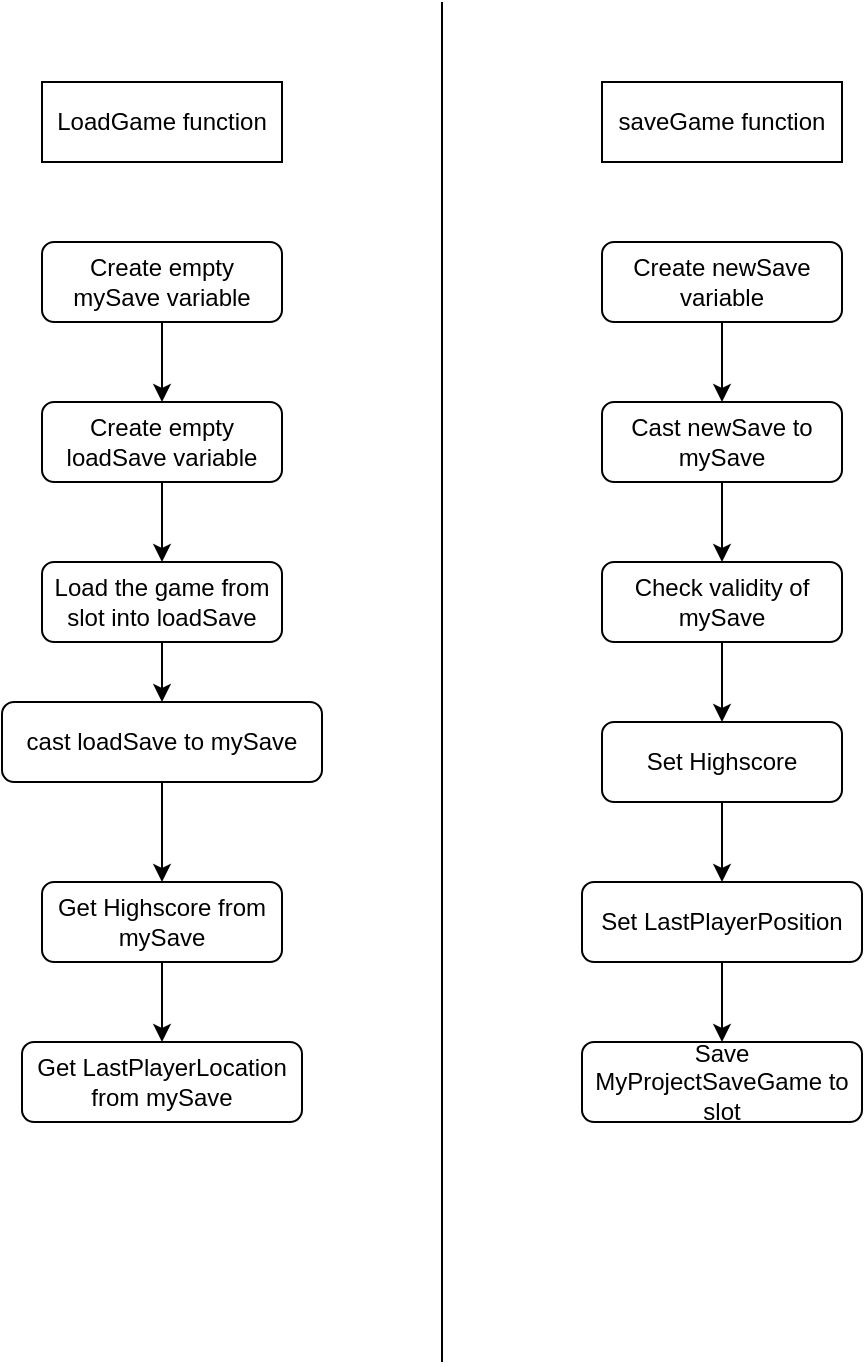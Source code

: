 <mxfile version="24.7.7">
  <diagram id="C5RBs43oDa-KdzZeNtuy" name="Page-1">
    <mxGraphModel dx="1434" dy="780" grid="1" gridSize="10" guides="1" tooltips="1" connect="1" arrows="1" fold="1" page="1" pageScale="1" pageWidth="827" pageHeight="1169" math="0" shadow="0">
      <root>
        <mxCell id="WIyWlLk6GJQsqaUBKTNV-0" />
        <mxCell id="WIyWlLk6GJQsqaUBKTNV-1" parent="WIyWlLk6GJQsqaUBKTNV-0" />
        <mxCell id="ogkn3nqbPo5O1q_PO7xc-15" value="" style="edgeStyle=orthogonalEdgeStyle;rounded=0;orthogonalLoop=1;jettySize=auto;html=1;" parent="WIyWlLk6GJQsqaUBKTNV-1" source="WIyWlLk6GJQsqaUBKTNV-3" target="ogkn3nqbPo5O1q_PO7xc-14" edge="1">
          <mxGeometry relative="1" as="geometry" />
        </mxCell>
        <mxCell id="WIyWlLk6GJQsqaUBKTNV-3" value="Create empty mySave variable" style="rounded=1;whiteSpace=wrap;html=1;fontSize=12;glass=0;strokeWidth=1;shadow=0;" parent="WIyWlLk6GJQsqaUBKTNV-1" vertex="1">
          <mxGeometry x="120" y="120" width="120" height="40" as="geometry" />
        </mxCell>
        <mxCell id="ogkn3nqbPo5O1q_PO7xc-4" value="LoadGame function" style="rounded=0;whiteSpace=wrap;html=1;" parent="WIyWlLk6GJQsqaUBKTNV-1" vertex="1">
          <mxGeometry x="120" y="40" width="120" height="40" as="geometry" />
        </mxCell>
        <mxCell id="TE2q3S_GyHBpz-gPKg_0-25" style="edgeStyle=orthogonalEdgeStyle;rounded=0;orthogonalLoop=1;jettySize=auto;html=1;exitX=0.5;exitY=1;exitDx=0;exitDy=0;entryX=0.5;entryY=0;entryDx=0;entryDy=0;" edge="1" parent="WIyWlLk6GJQsqaUBKTNV-1" source="ogkn3nqbPo5O1q_PO7xc-14" target="ogkn3nqbPo5O1q_PO7xc-18">
          <mxGeometry relative="1" as="geometry" />
        </mxCell>
        <mxCell id="ogkn3nqbPo5O1q_PO7xc-14" value="Create empty loadSave variable" style="whiteSpace=wrap;html=1;rounded=1;glass=0;strokeWidth=1;shadow=0;" parent="WIyWlLk6GJQsqaUBKTNV-1" vertex="1">
          <mxGeometry x="120" y="200" width="120" height="40" as="geometry" />
        </mxCell>
        <mxCell id="TE2q3S_GyHBpz-gPKg_0-26" value="" style="edgeStyle=orthogonalEdgeStyle;rounded=0;orthogonalLoop=1;jettySize=auto;html=1;" edge="1" parent="WIyWlLk6GJQsqaUBKTNV-1" source="ogkn3nqbPo5O1q_PO7xc-18" target="ogkn3nqbPo5O1q_PO7xc-23">
          <mxGeometry relative="1" as="geometry" />
        </mxCell>
        <mxCell id="ogkn3nqbPo5O1q_PO7xc-18" value="Load the game from slot into loadSave" style="rounded=1;whiteSpace=wrap;html=1;" parent="WIyWlLk6GJQsqaUBKTNV-1" vertex="1">
          <mxGeometry x="120" y="280" width="120" height="40" as="geometry" />
        </mxCell>
        <mxCell id="TE2q3S_GyHBpz-gPKg_0-27" value="" style="edgeStyle=orthogonalEdgeStyle;rounded=0;orthogonalLoop=1;jettySize=auto;html=1;" edge="1" parent="WIyWlLk6GJQsqaUBKTNV-1" source="ogkn3nqbPo5O1q_PO7xc-23" target="TE2q3S_GyHBpz-gPKg_0-11">
          <mxGeometry relative="1" as="geometry" />
        </mxCell>
        <mxCell id="ogkn3nqbPo5O1q_PO7xc-23" value="cast loadSave to mySave" style="rounded=1;whiteSpace=wrap;html=1;" parent="WIyWlLk6GJQsqaUBKTNV-1" vertex="1">
          <mxGeometry x="100" y="350" width="160" height="40" as="geometry" />
        </mxCell>
        <mxCell id="ogkn3nqbPo5O1q_PO7xc-33" value="saveGame function" style="rounded=0;whiteSpace=wrap;html=1;" parent="WIyWlLk6GJQsqaUBKTNV-1" vertex="1">
          <mxGeometry x="400" y="40" width="120" height="40" as="geometry" />
        </mxCell>
        <mxCell id="ogkn3nqbPo5O1q_PO7xc-36" value="" style="edgeStyle=orthogonalEdgeStyle;rounded=0;orthogonalLoop=1;jettySize=auto;html=1;" parent="WIyWlLk6GJQsqaUBKTNV-1" source="ogkn3nqbPo5O1q_PO7xc-34" target="ogkn3nqbPo5O1q_PO7xc-35" edge="1">
          <mxGeometry relative="1" as="geometry" />
        </mxCell>
        <mxCell id="ogkn3nqbPo5O1q_PO7xc-34" value="Create newSave variable" style="rounded=1;whiteSpace=wrap;html=1;" parent="WIyWlLk6GJQsqaUBKTNV-1" vertex="1">
          <mxGeometry x="400" y="120" width="120" height="40" as="geometry" />
        </mxCell>
        <mxCell id="TE2q3S_GyHBpz-gPKg_0-8" style="edgeStyle=orthogonalEdgeStyle;rounded=0;orthogonalLoop=1;jettySize=auto;html=1;exitX=0.5;exitY=1;exitDx=0;exitDy=0;entryX=0.5;entryY=0;entryDx=0;entryDy=0;" edge="1" parent="WIyWlLk6GJQsqaUBKTNV-1" source="ogkn3nqbPo5O1q_PO7xc-35" target="TE2q3S_GyHBpz-gPKg_0-0">
          <mxGeometry relative="1" as="geometry" />
        </mxCell>
        <mxCell id="ogkn3nqbPo5O1q_PO7xc-35" value="Cast newSave to mySave" style="whiteSpace=wrap;html=1;rounded=1;" parent="WIyWlLk6GJQsqaUBKTNV-1" vertex="1">
          <mxGeometry x="400" y="200" width="120" height="40" as="geometry" />
        </mxCell>
        <mxCell id="ogkn3nqbPo5O1q_PO7xc-43" value="Save MyProjectSaveGame to slot" style="rounded=1;whiteSpace=wrap;html=1;" parent="WIyWlLk6GJQsqaUBKTNV-1" vertex="1">
          <mxGeometry x="390" y="520" width="140" height="40" as="geometry" />
        </mxCell>
        <mxCell id="jViTt13gUSBcXbafGttR-3" value="" style="endArrow=none;html=1;rounded=0;" parent="WIyWlLk6GJQsqaUBKTNV-1" edge="1">
          <mxGeometry width="50" height="50" relative="1" as="geometry">
            <mxPoint x="320" y="680" as="sourcePoint" />
            <mxPoint x="320" as="targetPoint" />
          </mxGeometry>
        </mxCell>
        <mxCell id="TE2q3S_GyHBpz-gPKg_0-3" style="edgeStyle=orthogonalEdgeStyle;rounded=0;orthogonalLoop=1;jettySize=auto;html=1;exitX=0.5;exitY=1;exitDx=0;exitDy=0;entryX=0.5;entryY=0;entryDx=0;entryDy=0;" edge="1" parent="WIyWlLk6GJQsqaUBKTNV-1" source="TE2q3S_GyHBpz-gPKg_0-0" target="TE2q3S_GyHBpz-gPKg_0-1">
          <mxGeometry relative="1" as="geometry" />
        </mxCell>
        <mxCell id="TE2q3S_GyHBpz-gPKg_0-0" value="Check validity of mySave" style="rounded=1;whiteSpace=wrap;html=1;" vertex="1" parent="WIyWlLk6GJQsqaUBKTNV-1">
          <mxGeometry x="400" y="280" width="120" height="40" as="geometry" />
        </mxCell>
        <mxCell id="TE2q3S_GyHBpz-gPKg_0-5" style="edgeStyle=orthogonalEdgeStyle;rounded=0;orthogonalLoop=1;jettySize=auto;html=1;exitX=0.5;exitY=1;exitDx=0;exitDy=0;entryX=0.5;entryY=0;entryDx=0;entryDy=0;" edge="1" parent="WIyWlLk6GJQsqaUBKTNV-1" source="TE2q3S_GyHBpz-gPKg_0-1" target="TE2q3S_GyHBpz-gPKg_0-2">
          <mxGeometry relative="1" as="geometry" />
        </mxCell>
        <mxCell id="TE2q3S_GyHBpz-gPKg_0-1" value="Set Highscore" style="rounded=1;whiteSpace=wrap;html=1;" vertex="1" parent="WIyWlLk6GJQsqaUBKTNV-1">
          <mxGeometry x="400" y="360" width="120" height="40" as="geometry" />
        </mxCell>
        <mxCell id="TE2q3S_GyHBpz-gPKg_0-6" style="edgeStyle=orthogonalEdgeStyle;rounded=0;orthogonalLoop=1;jettySize=auto;html=1;exitX=0.5;exitY=1;exitDx=0;exitDy=0;entryX=0.5;entryY=0;entryDx=0;entryDy=0;" edge="1" parent="WIyWlLk6GJQsqaUBKTNV-1" source="TE2q3S_GyHBpz-gPKg_0-2" target="ogkn3nqbPo5O1q_PO7xc-43">
          <mxGeometry relative="1" as="geometry" />
        </mxCell>
        <mxCell id="TE2q3S_GyHBpz-gPKg_0-2" value="Set LastPlayerPosition" style="rounded=1;whiteSpace=wrap;html=1;" vertex="1" parent="WIyWlLk6GJQsqaUBKTNV-1">
          <mxGeometry x="390" y="440" width="140" height="40" as="geometry" />
        </mxCell>
        <mxCell id="TE2q3S_GyHBpz-gPKg_0-14" value="" style="edgeStyle=orthogonalEdgeStyle;rounded=0;orthogonalLoop=1;jettySize=auto;html=1;" edge="1" parent="WIyWlLk6GJQsqaUBKTNV-1" source="TE2q3S_GyHBpz-gPKg_0-11" target="TE2q3S_GyHBpz-gPKg_0-13">
          <mxGeometry relative="1" as="geometry" />
        </mxCell>
        <mxCell id="TE2q3S_GyHBpz-gPKg_0-11" value="Get Highscore from mySave" style="whiteSpace=wrap;html=1;rounded=1;glass=0;strokeWidth=1;shadow=0;" vertex="1" parent="WIyWlLk6GJQsqaUBKTNV-1">
          <mxGeometry x="120" y="440" width="120" height="40" as="geometry" />
        </mxCell>
        <mxCell id="TE2q3S_GyHBpz-gPKg_0-13" value="Get LastPlayerLocation from mySave" style="whiteSpace=wrap;html=1;rounded=1;glass=0;strokeWidth=1;shadow=0;" vertex="1" parent="WIyWlLk6GJQsqaUBKTNV-1">
          <mxGeometry x="110" y="520" width="140" height="40" as="geometry" />
        </mxCell>
      </root>
    </mxGraphModel>
  </diagram>
</mxfile>
